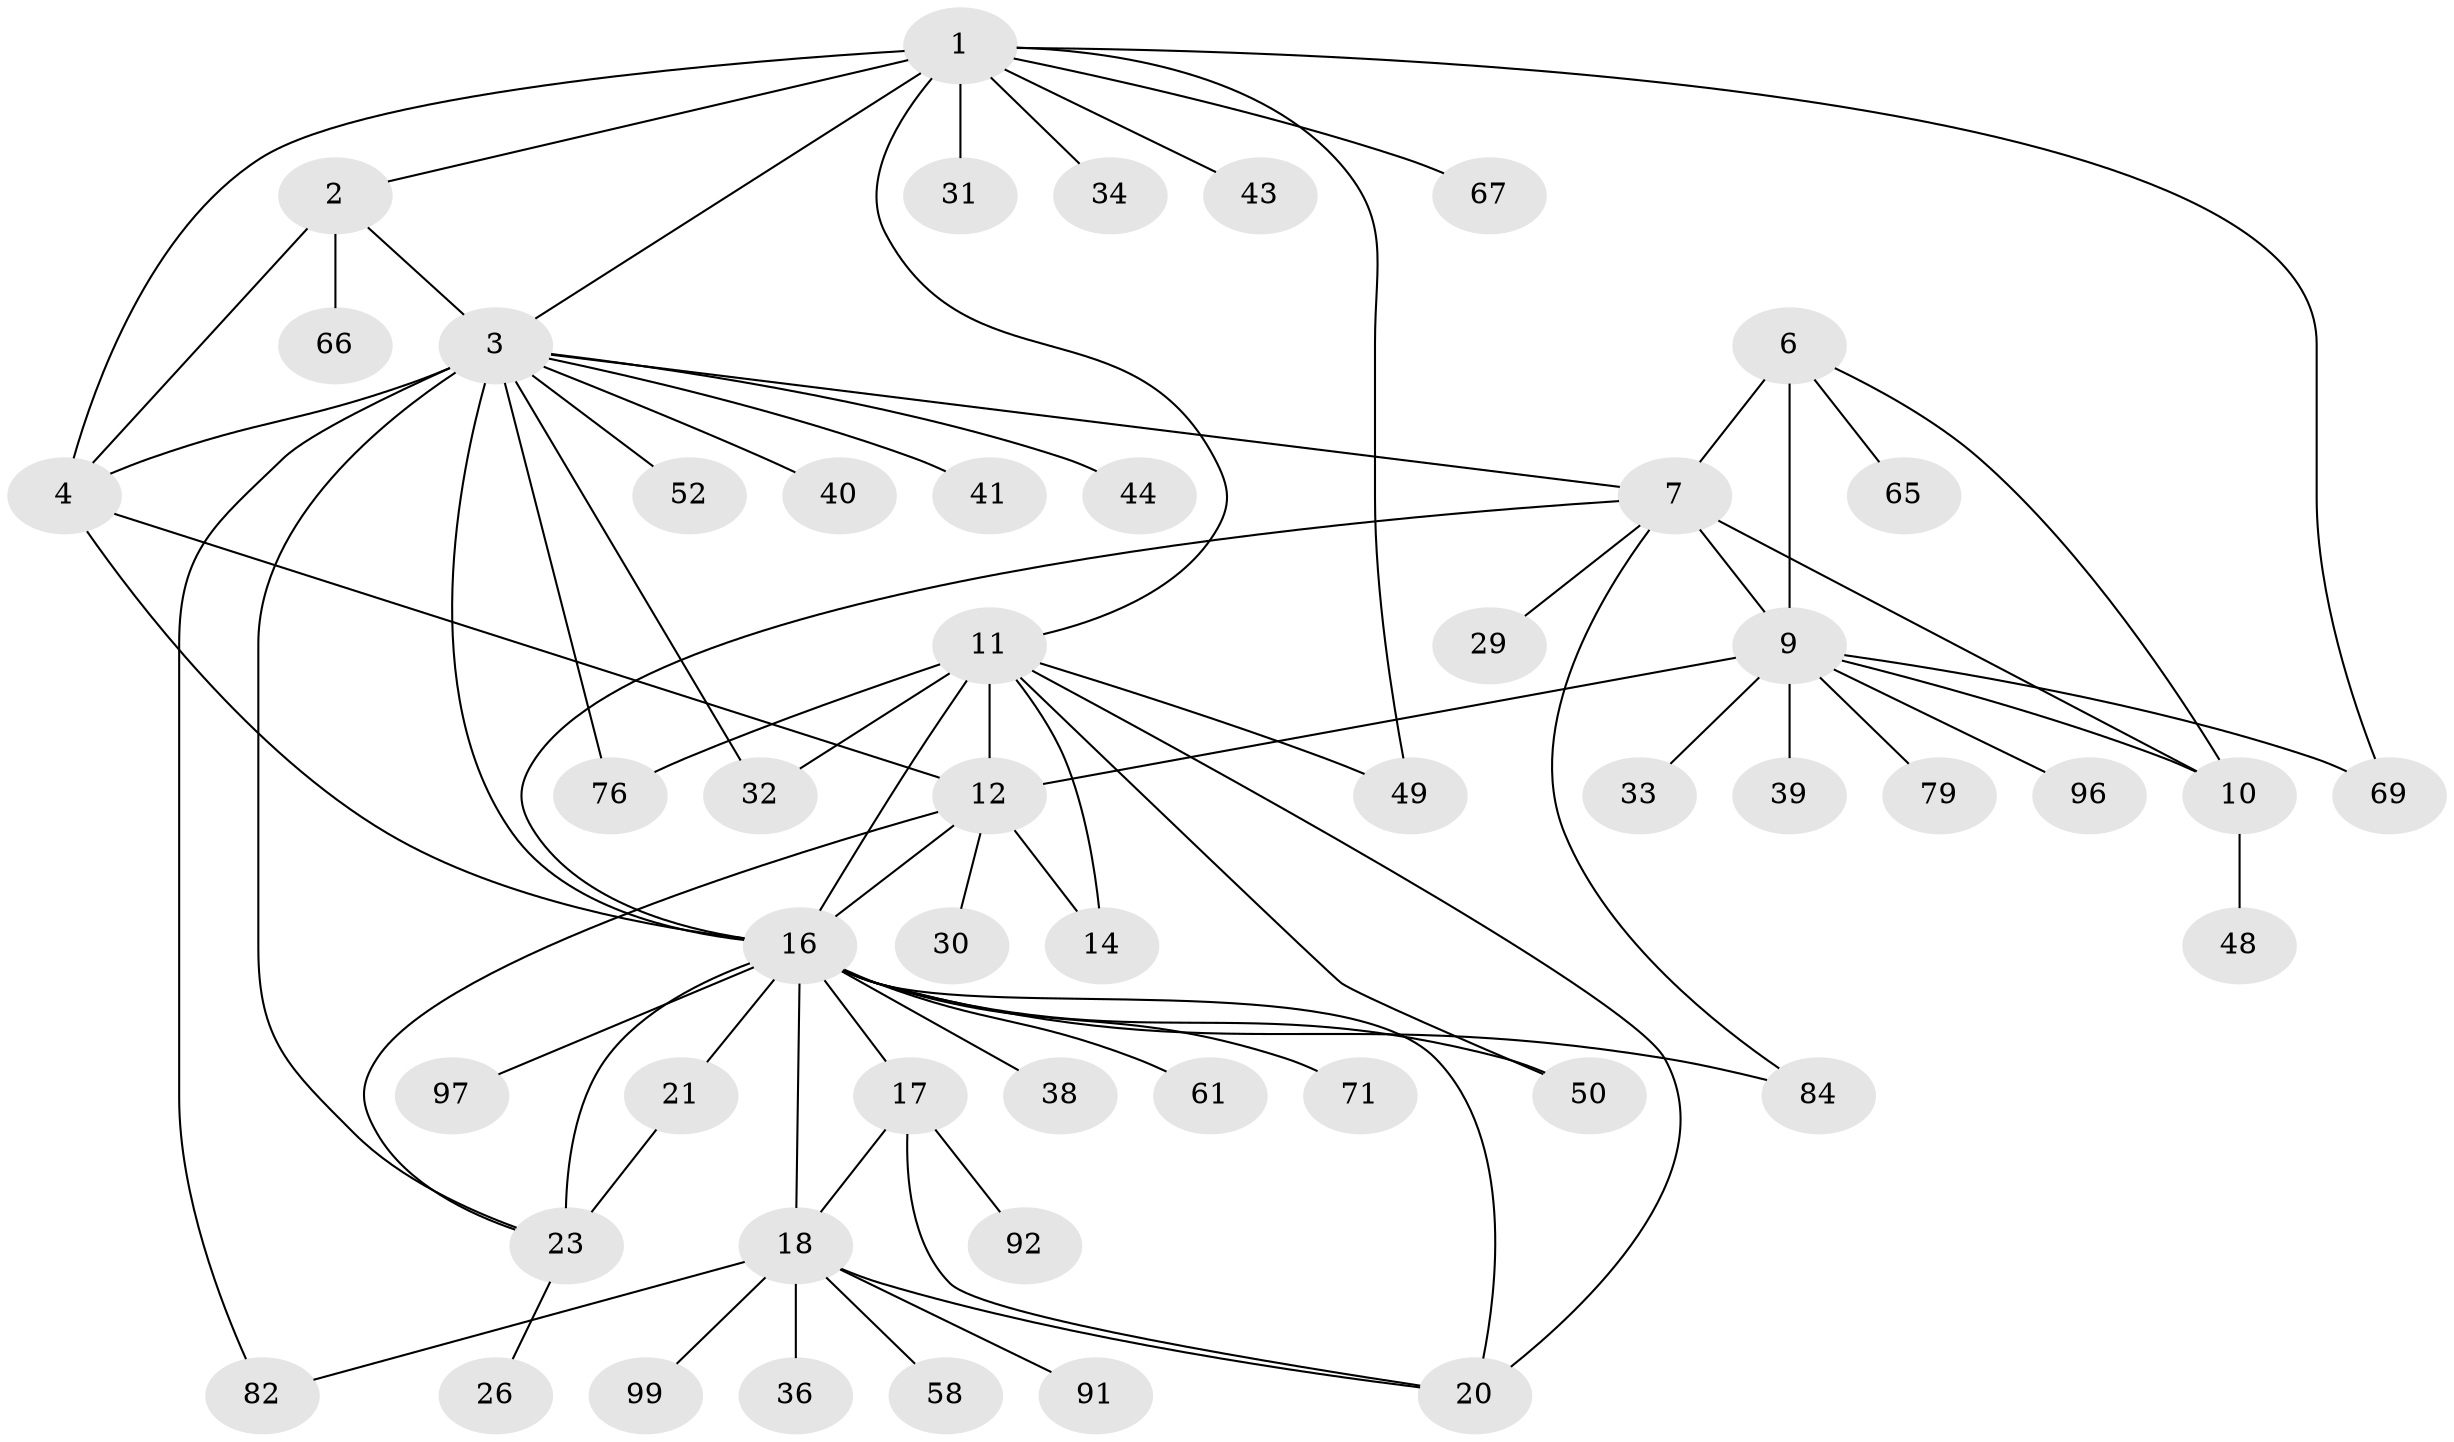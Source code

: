 // original degree distribution, {11: 0.00980392156862745, 6: 0.06862745098039216, 15: 0.0196078431372549, 7: 0.0196078431372549, 5: 0.029411764705882353, 8: 0.0196078431372549, 10: 0.029411764705882353, 9: 0.029411764705882353, 4: 0.0196078431372549, 2: 0.1568627450980392, 1: 0.5392156862745098, 3: 0.058823529411764705}
// Generated by graph-tools (version 1.1) at 2025/16/03/09/25 04:16:11]
// undirected, 51 vertices, 77 edges
graph export_dot {
graph [start="1"]
  node [color=gray90,style=filled];
  1;
  2 [super="+46"];
  3;
  4 [super="+28+93+35+5"];
  6;
  7 [super="+8+42"];
  9;
  10;
  11 [super="+13"];
  12 [super="+37+62+15+78+101+94+68+64+57+27"];
  14;
  16 [super="+22+19+55"];
  17;
  18;
  20 [super="+87"];
  21;
  23 [super="+24+59+90"];
  26 [super="+89"];
  29;
  30;
  31;
  32;
  33;
  34;
  36;
  38 [super="+100+60"];
  39;
  40;
  41 [super="+72"];
  43;
  44;
  48;
  49;
  50 [super="+88+95"];
  52 [super="+54"];
  58;
  61;
  65;
  66;
  67;
  69;
  71;
  76;
  79;
  82;
  84;
  91;
  92;
  96;
  97;
  99;
  1 -- 2;
  1 -- 3;
  1 -- 4 [weight=2];
  1 -- 31;
  1 -- 34;
  1 -- 43;
  1 -- 49;
  1 -- 67;
  1 -- 69;
  1 -- 11;
  2 -- 3;
  2 -- 4 [weight=2];
  2 -- 66;
  3 -- 4 [weight=2];
  3 -- 23 [weight=2];
  3 -- 32;
  3 -- 40;
  3 -- 41;
  3 -- 44;
  3 -- 52;
  3 -- 76;
  3 -- 82;
  3 -- 7;
  3 -- 16;
  4 -- 16;
  4 -- 12;
  6 -- 7 [weight=2];
  6 -- 9;
  6 -- 10;
  6 -- 65;
  7 -- 9 [weight=2];
  7 -- 10 [weight=2];
  7 -- 16 [weight=2];
  7 -- 84;
  7 -- 29;
  9 -- 10;
  9 -- 12;
  9 -- 33;
  9 -- 39;
  9 -- 69;
  9 -- 79;
  9 -- 96;
  10 -- 48;
  11 -- 12 [weight=4];
  11 -- 14 [weight=2];
  11 -- 20;
  11 -- 50;
  11 -- 32;
  11 -- 76;
  11 -- 16;
  11 -- 49;
  12 -- 14 [weight=2];
  12 -- 30;
  12 -- 16;
  12 -- 23;
  16 -- 17 [weight=2];
  16 -- 18 [weight=2];
  16 -- 20 [weight=2];
  16 -- 38;
  16 -- 50;
  16 -- 97;
  16 -- 84;
  16 -- 21;
  16 -- 23 [weight=3];
  16 -- 61;
  16 -- 71;
  17 -- 18;
  17 -- 20;
  17 -- 92;
  18 -- 20;
  18 -- 36;
  18 -- 58;
  18 -- 82;
  18 -- 91;
  18 -- 99;
  21 -- 23 [weight=3];
  23 -- 26;
}
